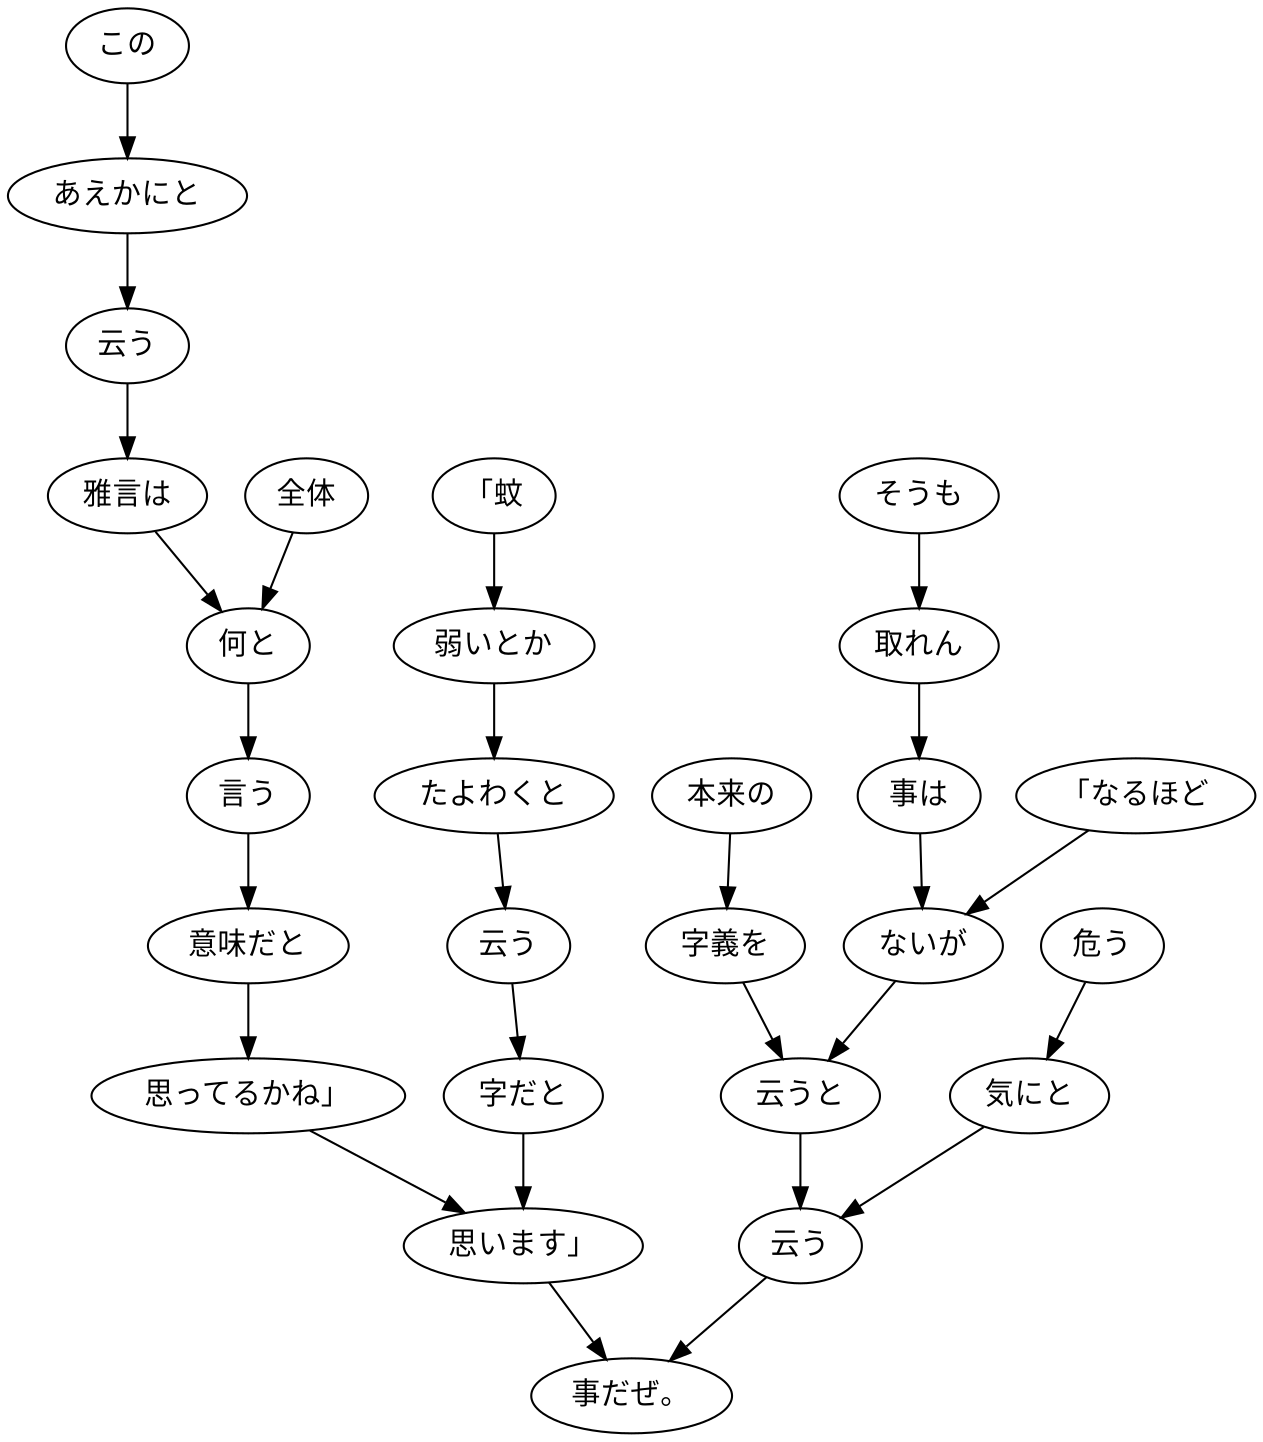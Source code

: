 digraph graph3824 {
	node0 [label="この"];
	node1 [label="あえかにと"];
	node2 [label="云う"];
	node3 [label="雅言は"];
	node4 [label="全体"];
	node5 [label="何と"];
	node6 [label="言う"];
	node7 [label="意味だと"];
	node8 [label="思ってるかね」"];
	node9 [label="「蚊"];
	node10 [label="弱いとか"];
	node11 [label="たよわくと"];
	node12 [label="云う"];
	node13 [label="字だと"];
	node14 [label="思います」"];
	node15 [label="「なるほど"];
	node16 [label="そうも"];
	node17 [label="取れん"];
	node18 [label="事は"];
	node19 [label="ないが"];
	node20 [label="本来の"];
	node21 [label="字義を"];
	node22 [label="云うと"];
	node23 [label="危う"];
	node24 [label="気にと"];
	node25 [label="云う"];
	node26 [label="事だぜ。"];
	node0 -> node1;
	node1 -> node2;
	node2 -> node3;
	node3 -> node5;
	node4 -> node5;
	node5 -> node6;
	node6 -> node7;
	node7 -> node8;
	node8 -> node14;
	node9 -> node10;
	node10 -> node11;
	node11 -> node12;
	node12 -> node13;
	node13 -> node14;
	node14 -> node26;
	node15 -> node19;
	node16 -> node17;
	node17 -> node18;
	node18 -> node19;
	node19 -> node22;
	node20 -> node21;
	node21 -> node22;
	node22 -> node25;
	node23 -> node24;
	node24 -> node25;
	node25 -> node26;
}
